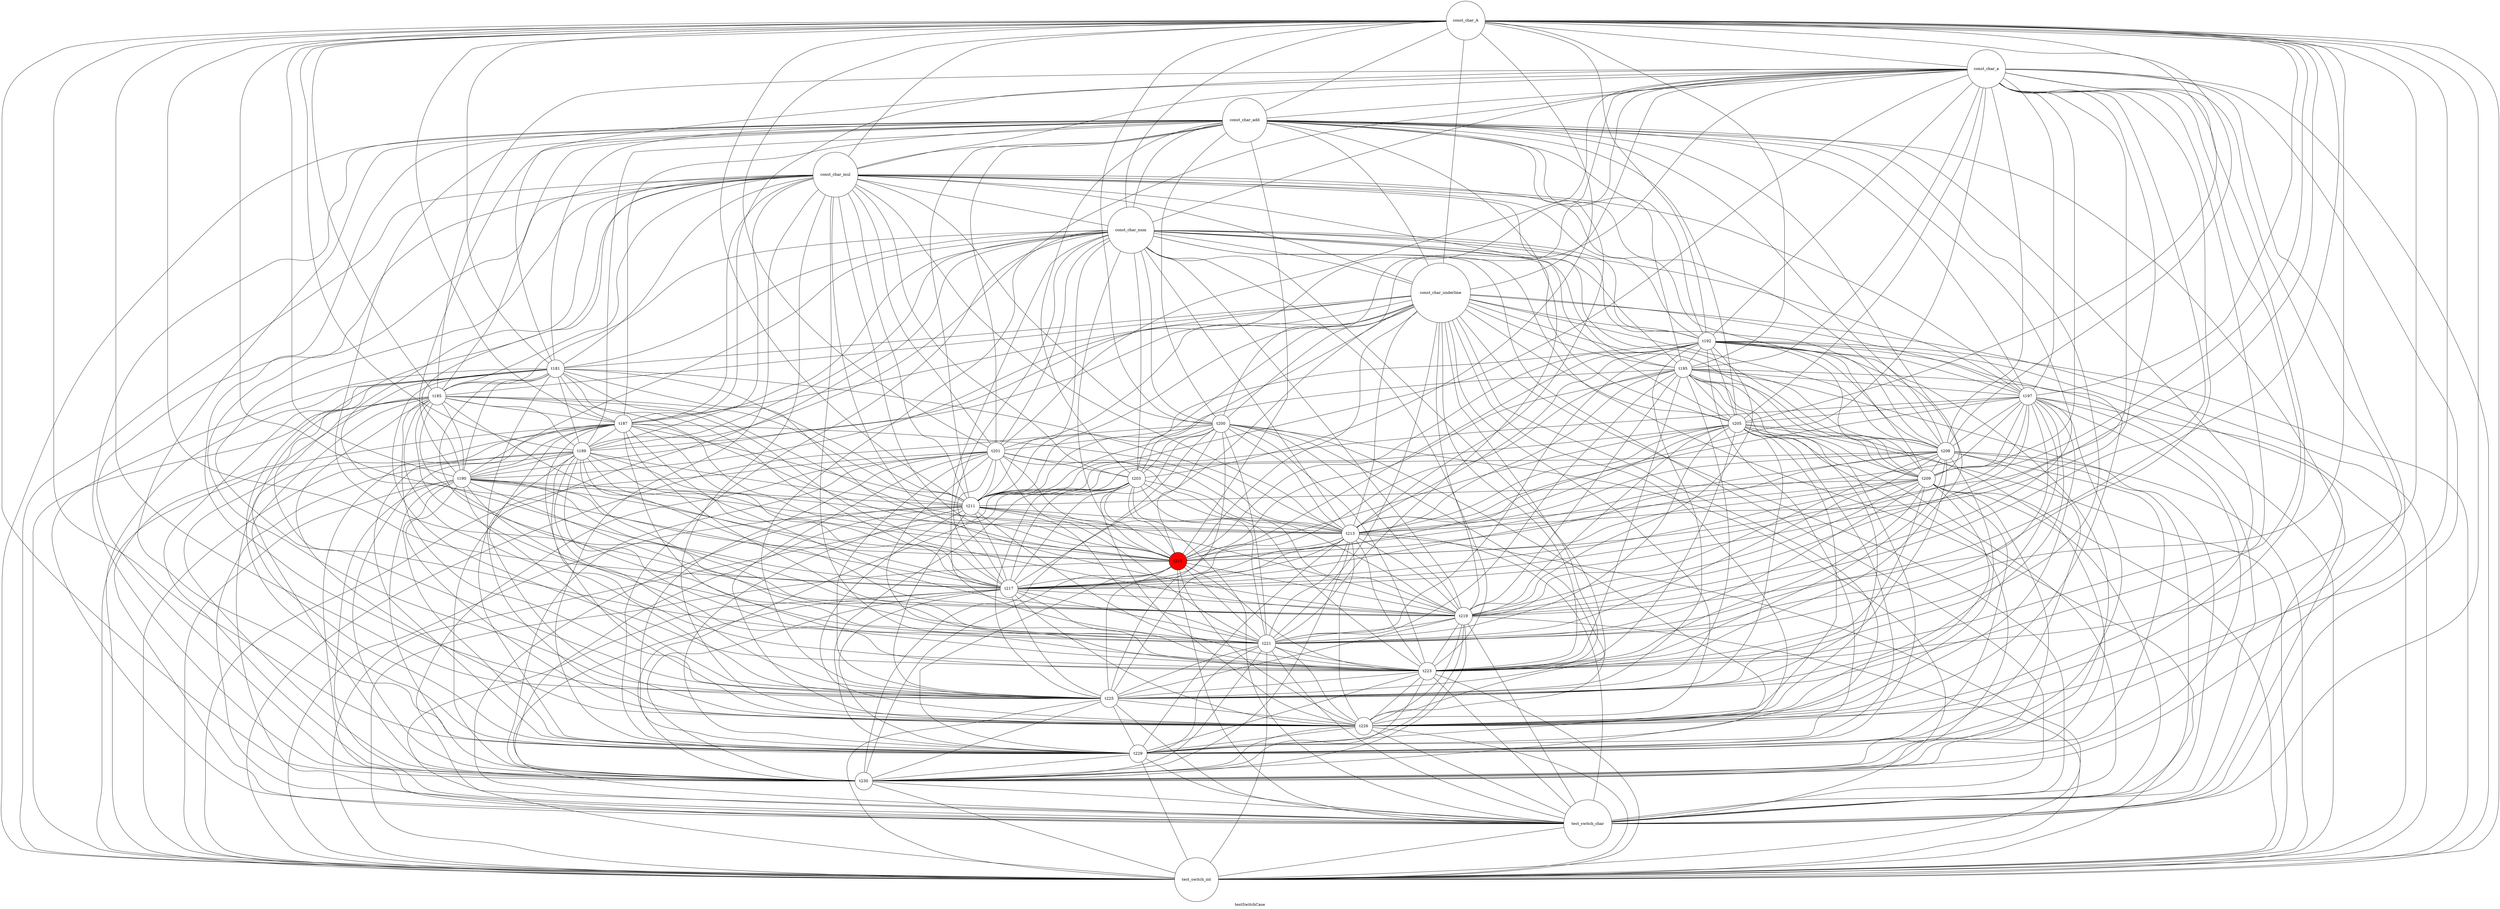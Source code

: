 graph testSwitchCase{
label =testSwitchCase
t181[label="t181", shape=circle, style=filled, fillcolor=White]
t185[label="t185", shape=circle, style=filled, fillcolor=White]
t187[label="t187", shape=circle, style=filled, fillcolor=White]
t189[label="t189", shape=circle, style=filled, fillcolor=White]
t190[label="t190", shape=circle, style=filled, fillcolor=White]
t192[label="t192", shape=circle, style=filled, fillcolor=White]
t195[label="t195", shape=circle, style=filled, fillcolor=White]
t197[label="t197", shape=circle, style=filled, fillcolor=White]
t200[label="t200", shape=circle, style=filled, fillcolor=White]
t201[label="t201", shape=circle, style=filled, fillcolor=White]
t203[label="t203", shape=circle, style=filled, fillcolor=White]
t205[label="t205", shape=circle, style=filled, fillcolor=White]
t208[label="t208", shape=circle, style=filled, fillcolor=White]
t209[label="t209", shape=circle, style=filled, fillcolor=White]
t211[label="t211", shape=circle, style=filled, fillcolor=White]
t213[label="t213", shape=circle, style=filled, fillcolor=White]
t215[label="t215", shape=circle, style=filled, fillcolor=Red]
t217[label="t217", shape=circle, style=filled, fillcolor=White]
t219[label="t219", shape=circle, style=filled, fillcolor=White]
t221[label="t221", shape=circle, style=filled, fillcolor=White]
t223[label="t223", shape=circle, style=filled, fillcolor=White]
t225[label="t225", shape=circle, style=filled, fillcolor=White]
t226[label="t226", shape=circle, style=filled, fillcolor=White]
t229[label="t229", shape=circle, style=filled, fillcolor=White]
t230[label="t230", shape=circle, style=filled, fillcolor=White]
const_char_A[label="const_char_A", shape=circle, style=filled, fillcolor=White]
const_char_a[label="const_char_a", shape=circle, style=filled, fillcolor=White]
const_char_add[label="const_char_add", shape=circle, style=filled, fillcolor=White]
const_char_mul[label="const_char_mul", shape=circle, style=filled, fillcolor=White]
const_char_num[label="const_char_num", shape=circle, style=filled, fillcolor=White]
const_char_underline[label="const_char_underline", shape=circle, style=filled, fillcolor=White]
test_switch_char[label="test_switch_char", shape=circle, style=filled, fillcolor=White]
test_switch_int[label="test_switch_int", shape=circle, style=filled, fillcolor=White]
const_char_A--const_char_a
const_char_A--const_char_add
const_char_A--const_char_mul
const_char_A--const_char_num
const_char_A--const_char_underline
const_char_A--t181
const_char_A--t185
const_char_A--t187
const_char_A--t189
const_char_A--t190
const_char_A--t192
const_char_A--t195
const_char_A--t197
const_char_A--t200
const_char_A--t201
const_char_A--t203
const_char_A--t205
const_char_A--t208
const_char_A--t209
const_char_A--t211
const_char_A--t213
const_char_A--t215
const_char_A--t217
const_char_A--t219
const_char_A--t221
const_char_A--t223
const_char_A--t225
const_char_A--t226
const_char_A--t229
const_char_A--t230
const_char_A--test_switch_char
const_char_A--test_switch_int
const_char_a--const_char_add
const_char_a--const_char_mul
const_char_a--const_char_num
const_char_a--const_char_underline
const_char_a--t181
const_char_a--t185
const_char_a--t187
const_char_a--t189
const_char_a--t190
const_char_a--t192
const_char_a--t195
const_char_a--t197
const_char_a--t200
const_char_a--t201
const_char_a--t203
const_char_a--t205
const_char_a--t208
const_char_a--t209
const_char_a--t211
const_char_a--t213
const_char_a--t215
const_char_a--t217
const_char_a--t219
const_char_a--t221
const_char_a--t223
const_char_a--t225
const_char_a--t226
const_char_a--t229
const_char_a--t230
const_char_a--test_switch_char
const_char_a--test_switch_int
const_char_add--const_char_mul
const_char_add--const_char_num
const_char_add--const_char_underline
const_char_add--t181
const_char_add--t185
const_char_add--t187
const_char_add--t189
const_char_add--t190
const_char_add--t192
const_char_add--t195
const_char_add--t197
const_char_add--t200
const_char_add--t201
const_char_add--t203
const_char_add--t205
const_char_add--t208
const_char_add--t209
const_char_add--t211
const_char_add--t213
const_char_add--t215
const_char_add--t217
const_char_add--t219
const_char_add--t221
const_char_add--t223
const_char_add--t225
const_char_add--t226
const_char_add--t229
const_char_add--t230
const_char_add--test_switch_char
const_char_add--test_switch_int
const_char_mul--const_char_num
const_char_mul--const_char_underline
const_char_mul--t181
const_char_mul--t185
const_char_mul--t187
const_char_mul--t189
const_char_mul--t190
const_char_mul--t192
const_char_mul--t195
const_char_mul--t197
const_char_mul--t200
const_char_mul--t201
const_char_mul--t203
const_char_mul--t205
const_char_mul--t208
const_char_mul--t209
const_char_mul--t211
const_char_mul--t213
const_char_mul--t215
const_char_mul--t217
const_char_mul--t219
const_char_mul--t221
const_char_mul--t223
const_char_mul--t225
const_char_mul--t226
const_char_mul--t229
const_char_mul--t230
const_char_mul--test_switch_char
const_char_mul--test_switch_int
const_char_num--const_char_underline
const_char_num--t181
const_char_num--t185
const_char_num--t187
const_char_num--t189
const_char_num--t190
const_char_num--t192
const_char_num--t195
const_char_num--t197
const_char_num--t200
const_char_num--t201
const_char_num--t203
const_char_num--t205
const_char_num--t208
const_char_num--t209
const_char_num--t211
const_char_num--t213
const_char_num--t215
const_char_num--t217
const_char_num--t219
const_char_num--t221
const_char_num--t223
const_char_num--t225
const_char_num--t226
const_char_num--t229
const_char_num--t230
const_char_num--test_switch_char
const_char_num--test_switch_int
const_char_underline--t181
const_char_underline--t185
const_char_underline--t187
const_char_underline--t189
const_char_underline--t190
const_char_underline--t192
const_char_underline--t195
const_char_underline--t197
const_char_underline--t200
const_char_underline--t201
const_char_underline--t203
const_char_underline--t205
const_char_underline--t208
const_char_underline--t209
const_char_underline--t211
const_char_underline--t213
const_char_underline--t215
const_char_underline--t217
const_char_underline--t219
const_char_underline--t221
const_char_underline--t223
const_char_underline--t225
const_char_underline--t226
const_char_underline--t229
const_char_underline--t230
const_char_underline--test_switch_char
const_char_underline--test_switch_int
t181--t185
t181--t187
t181--t189
t181--t190
t181--t211
t181--t213
t181--t215
t181--t217
t181--t219
t181--t221
t181--t223
t181--t225
t181--t226
t181--t229
t181--t230
t181--test_switch_char
t181--test_switch_int
t185--t187
t185--t189
t185--t190
t185--t211
t185--t213
t185--t215
t185--t217
t185--t219
t185--t221
t185--t223
t185--t225
t185--t226
t185--t229
t185--t230
t185--test_switch_char
t185--test_switch_int
t187--t189
t187--t190
t187--t211
t187--t213
t187--t215
t187--t217
t187--t219
t187--t221
t187--t223
t187--t225
t187--t226
t187--t229
t187--t230
t187--test_switch_char
t187--test_switch_int
t189--t190
t189--t211
t189--t213
t189--t215
t189--t217
t189--t219
t189--t221
t189--t223
t189--t225
t189--t226
t189--t229
t189--t230
t189--test_switch_char
t189--test_switch_int
t190--t211
t190--t213
t190--t215
t190--t217
t190--t219
t190--t221
t190--t223
t190--t225
t190--t226
t190--t229
t190--t230
t190--test_switch_char
t190--test_switch_int
t192--t195
t192--t197
t192--t205
t192--t208
t192--t209
t192--t211
t192--t213
t192--t215
t192--t217
t192--t219
t192--t221
t192--t223
t192--t225
t192--t226
t192--t229
t192--t230
t192--test_switch_char
t192--test_switch_int
t195--t197
t195--t205
t195--t208
t195--t209
t195--t211
t195--t213
t195--t215
t195--t217
t195--t219
t195--t221
t195--t223
t195--t225
t195--t226
t195--t229
t195--t230
t195--test_switch_char
t195--test_switch_int
t197--t205
t197--t208
t197--t209
t197--t211
t197--t213
t197--t215
t197--t217
t197--t219
t197--t221
t197--t223
t197--t225
t197--t226
t197--t229
t197--t230
t197--test_switch_char
t197--test_switch_int
t200--t201
t200--t203
t200--t211
t200--t213
t200--t215
t200--t217
t200--t219
t200--t221
t200--t223
t200--t225
t200--t226
t200--t229
t200--t230
t200--test_switch_char
t200--test_switch_int
t201--t203
t201--t211
t201--t213
t201--t215
t201--t217
t201--t219
t201--t221
t201--t223
t201--t225
t201--t226
t201--t229
t201--t230
t201--test_switch_char
t201--test_switch_int
t203--t211
t203--t213
t203--t215
t203--t217
t203--t219
t203--t221
t203--t223
t203--t225
t203--t226
t203--t229
t203--t230
t203--test_switch_char
t203--test_switch_int
t205--t208
t205--t209
t205--t211
t205--t213
t205--t215
t205--t217
t205--t219
t205--t221
t205--t223
t205--t225
t205--t226
t205--t229
t205--t230
t205--test_switch_char
t205--test_switch_int
t208--t209
t208--t211
t208--t213
t208--t215
t208--t217
t208--t219
t208--t221
t208--t223
t208--t225
t208--t226
t208--t229
t208--t230
t208--test_switch_char
t208--test_switch_int
t209--t211
t209--t213
t209--t215
t209--t217
t209--t219
t209--t221
t209--t223
t209--t225
t209--t226
t209--t229
t209--t230
t209--test_switch_char
t209--test_switch_int
t211--t213
t211--t215
t211--t217
t211--t219
t211--t221
t211--t223
t211--t225
t211--t226
t211--t229
t211--t230
t211--test_switch_char
t211--test_switch_int
t213--t215
t213--t217
t213--t219
t213--t221
t213--t223
t213--t225
t213--t226
t213--t229
t213--t230
t213--test_switch_char
t213--test_switch_int
t215--t217
t215--t219
t215--t221
t215--t223
t215--t225
t215--t226
t215--t229
t215--t230
t215--test_switch_char
t215--test_switch_int
t217--t219
t217--t221
t217--t223
t217--t225
t217--t226
t217--t229
t217--t230
t217--test_switch_char
t217--test_switch_int
t219--t221
t219--t223
t219--t225
t219--t226
t219--t229
t219--t230
t219--test_switch_char
t219--test_switch_int
t221--t223
t221--t225
t221--t226
t221--t229
t221--t230
t221--test_switch_char
t221--test_switch_int
t223--t225
t223--t226
t223--t229
t223--t230
t223--test_switch_char
t223--test_switch_int
t225--t226
t225--t229
t225--t230
t225--test_switch_char
t225--test_switch_int
t226--t229
t226--t230
t226--test_switch_char
t226--test_switch_int
t229--t230
t229--test_switch_char
t229--test_switch_int
t230--test_switch_char
t230--test_switch_int
test_switch_char--test_switch_int
}

